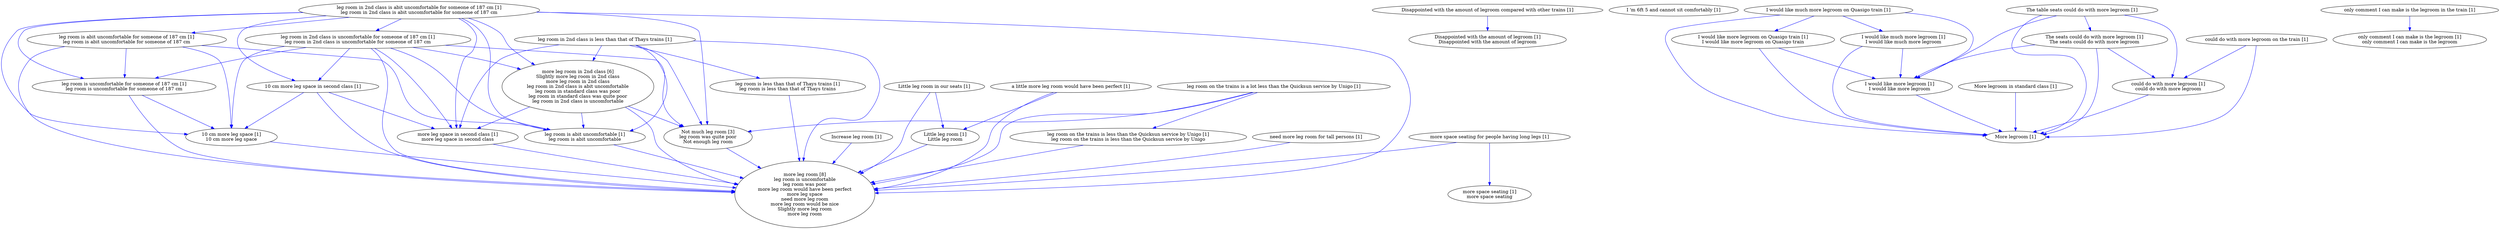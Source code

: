 digraph collapsedGraph {
"Not much leg room [3]\nleg room was quite poor\nNot enough leg room""more leg room in 2nd class [6]\nSlightly more leg room in 2nd class\nmore leg room in 2nd class\nleg room in 2nd class is abit uncomfortable\nleg room in standard class was poor\nleg room in standard class was quite poor\nleg room in 2nd class is uncomfortable""more leg room [8]\nleg room is uncomfortable\nleg room was poor\nmore leg room would have been perfect\nmore leg space\nneed more leg room\nmore leg room would be nice\nSlightly more leg room\nmore leg room""10 cm more leg space in second class [1]""more leg space in second class [1]\nmore leg space in second class""10 cm more leg space [1]\n10 cm more leg space""Disappointed with the amount of legroom compared with other trains [1]""Disappointed with the amount of legroom [1]\nDisappointed with the amount of legroom""I 'm 6ft 5 and cannot sit comfortably [1]""I would like much more legroom on Quasigo train [1]""I would like more legroom on Quasigo train [1]\nI would like more legroom on Quasigo train""I would like more legroom [1]\nI would like more legroom""I would like much more legroom [1]\nI would like much more legroom""Increase leg room [1]""Little leg room in our seats [1]""Little leg room [1]\nLittle leg room""More legroom [1]""More legroom in standard class [1]""The table seats could do with more legroom [1]""The seats could do with more legroom [1]\nThe seats could do with more legroom""a little more leg room would have been perfect [1]""could do with more legroom on the train [1]""could do with more legroom [1]\ncould do with more legroom""leg room in 2nd class is abit uncomfortable for someone of 187 cm [1]\nleg room in 2nd class is abit uncomfortable for someone of 187 cm""leg room is abit uncomfortable for someone of 187 cm [1]\nleg room is abit uncomfortable for someone of 187 cm""leg room is abit uncomfortable [1]\nleg room is abit uncomfortable""leg room is uncomfortable for someone of 187 cm [1]\nleg room is uncomfortable for someone of 187 cm""leg room in 2nd class is uncomfortable for someone of 187 cm [1]\nleg room in 2nd class is uncomfortable for someone of 187 cm""leg room in 2nd class is less than that of Thays trains [1]""leg room is less than that of Thays trains [1]\nleg room is less than that of Thays trains""leg room on the trains is a lot less than the Quicksun service by Unigo [1]""leg room on the trains is less than the Quicksun service by Unigo [1]\nleg room on the trains is less than the Quicksun service by Unigo""more space seating for people having long legs [1]""more space seating [1]\nmore space seating""need more leg room for tall persons [1]""only comment I can make is the legroom in the train [1]""only comment I can make is the legroom [1]\nonly comment I can make is the legroom""10 cm more leg space in second class [1]" -> "more leg space in second class [1]\nmore leg space in second class" [color=blue]
"10 cm more leg space in second class [1]" -> "10 cm more leg space [1]\n10 cm more leg space" [color=blue]
"Disappointed with the amount of legroom compared with other trains [1]" -> "Disappointed with the amount of legroom [1]\nDisappointed with the amount of legroom" [color=blue]
"I would like much more legroom on Quasigo train [1]" -> "I would like more legroom on Quasigo train [1]\nI would like more legroom on Quasigo train" [color=blue]
"I would like more legroom on Quasigo train [1]\nI would like more legroom on Quasigo train" -> "I would like more legroom [1]\nI would like more legroom" [color=blue]
"I would like much more legroom on Quasigo train [1]" -> "I would like much more legroom [1]\nI would like much more legroom" [color=blue]
"I would like much more legroom [1]\nI would like much more legroom" -> "I would like more legroom [1]\nI would like more legroom" [color=blue]
"I would like much more legroom on Quasigo train [1]" -> "I would like more legroom [1]\nI would like more legroom" [color=blue]
"Little leg room in our seats [1]" -> "Little leg room [1]\nLittle leg room" [color=blue]
"I would like much more legroom on Quasigo train [1]" -> "More legroom [1]" [color=blue]
"I would like more legroom on Quasigo train [1]\nI would like more legroom on Quasigo train" -> "More legroom [1]" [color=blue]
"I would like more legroom [1]\nI would like more legroom" -> "More legroom [1]" [color=blue]
"I would like much more legroom [1]\nI would like much more legroom" -> "More legroom [1]" [color=blue]
"More legroom in standard class [1]" -> "More legroom [1]" [color=blue]
"The table seats could do with more legroom [1]" -> "The seats could do with more legroom [1]\nThe seats could do with more legroom" [color=blue]
"The table seats could do with more legroom [1]" -> "I would like more legroom [1]\nI would like more legroom" [color=blue]
"The table seats could do with more legroom [1]" -> "More legroom [1]" [color=blue]
"The seats could do with more legroom [1]\nThe seats could do with more legroom" -> "I would like more legroom [1]\nI would like more legroom" [color=blue]
"The seats could do with more legroom [1]\nThe seats could do with more legroom" -> "More legroom [1]" [color=blue]
"a little more leg room would have been perfect [1]" -> "Little leg room [1]\nLittle leg room" [color=blue]
"a little more leg room would have been perfect [1]" -> "more leg room [8]\nleg room is uncomfortable\nleg room was poor\nmore leg room would have been perfect\nmore leg space\nneed more leg room\nmore leg room would be nice\nSlightly more leg room\nmore leg room" [color=blue]
"could do with more legroom on the train [1]" -> "could do with more legroom [1]\ncould do with more legroom" [color=blue]
"The table seats could do with more legroom [1]" -> "could do with more legroom [1]\ncould do with more legroom" [color=blue]
"The seats could do with more legroom [1]\nThe seats could do with more legroom" -> "could do with more legroom [1]\ncould do with more legroom" [color=blue]
"could do with more legroom on the train [1]" -> "More legroom [1]" [color=blue]
"could do with more legroom [1]\ncould do with more legroom" -> "More legroom [1]" [color=blue]
"leg room in 2nd class is abit uncomfortable for someone of 187 cm [1]\nleg room in 2nd class is abit uncomfortable for someone of 187 cm" -> "leg room is abit uncomfortable for someone of 187 cm [1]\nleg room is abit uncomfortable for someone of 187 cm" [color=blue]
"leg room is abit uncomfortable for someone of 187 cm [1]\nleg room is abit uncomfortable for someone of 187 cm" -> "leg room is abit uncomfortable [1]\nleg room is abit uncomfortable" [color=blue]
"leg room is abit uncomfortable for someone of 187 cm [1]\nleg room is abit uncomfortable for someone of 187 cm" -> "leg room is uncomfortable for someone of 187 cm [1]\nleg room is uncomfortable for someone of 187 cm" [color=blue]
"leg room in 2nd class is abit uncomfortable for someone of 187 cm [1]\nleg room in 2nd class is abit uncomfortable for someone of 187 cm" -> "leg room in 2nd class is uncomfortable for someone of 187 cm [1]\nleg room in 2nd class is uncomfortable for someone of 187 cm" [color=blue]
"leg room in 2nd class is uncomfortable for someone of 187 cm [1]\nleg room in 2nd class is uncomfortable for someone of 187 cm" -> "leg room is uncomfortable for someone of 187 cm [1]\nleg room is uncomfortable for someone of 187 cm" [color=blue]
"leg room in 2nd class is abit uncomfortable for someone of 187 cm [1]\nleg room in 2nd class is abit uncomfortable for someone of 187 cm" -> "leg room is uncomfortable for someone of 187 cm [1]\nleg room is uncomfortable for someone of 187 cm" [color=blue]
"leg room in 2nd class is abit uncomfortable for someone of 187 cm [1]\nleg room in 2nd class is abit uncomfortable for someone of 187 cm" -> "leg room is abit uncomfortable [1]\nleg room is abit uncomfortable" [color=blue]
"Increase leg room [1]" -> "more leg room [8]\nleg room is uncomfortable\nleg room was poor\nmore leg room would have been perfect\nmore leg space\nneed more leg room\nmore leg room would be nice\nSlightly more leg room\nmore leg room" [color=blue]
"Little leg room in our seats [1]" -> "more leg room [8]\nleg room is uncomfortable\nleg room was poor\nmore leg room would have been perfect\nmore leg space\nneed more leg room\nmore leg room would be nice\nSlightly more leg room\nmore leg room" [color=blue]
"Little leg room [1]\nLittle leg room" -> "more leg room [8]\nleg room is uncomfortable\nleg room was poor\nmore leg room would have been perfect\nmore leg space\nneed more leg room\nmore leg room would be nice\nSlightly more leg room\nmore leg room" [color=blue]
"Not much leg room [3]\nleg room was quite poor\nNot enough leg room" -> "more leg room [8]\nleg room is uncomfortable\nleg room was poor\nmore leg room would have been perfect\nmore leg space\nneed more leg room\nmore leg room would be nice\nSlightly more leg room\nmore leg room" [color=blue]
"more leg room in 2nd class [6]\nSlightly more leg room in 2nd class\nmore leg room in 2nd class\nleg room in 2nd class is abit uncomfortable\nleg room in standard class was poor\nleg room in standard class was quite poor\nleg room in 2nd class is uncomfortable" -> "more leg room [8]\nleg room is uncomfortable\nleg room was poor\nmore leg room would have been perfect\nmore leg space\nneed more leg room\nmore leg room would be nice\nSlightly more leg room\nmore leg room" [color=blue]
"leg room in 2nd class is abit uncomfortable for someone of 187 cm [1]\nleg room in 2nd class is abit uncomfortable for someone of 187 cm" -> "10 cm more leg space in second class [1]" [color=blue]
"leg room in 2nd class is abit uncomfortable for someone of 187 cm [1]\nleg room in 2nd class is abit uncomfortable for someone of 187 cm" -> "10 cm more leg space [1]\n10 cm more leg space" [color=blue]
"leg room is abit uncomfortable for someone of 187 cm [1]\nleg room is abit uncomfortable for someone of 187 cm" -> "10 cm more leg space [1]\n10 cm more leg space" [color=blue]
"leg room is uncomfortable for someone of 187 cm [1]\nleg room is uncomfortable for someone of 187 cm" -> "10 cm more leg space [1]\n10 cm more leg space" [color=blue]
"leg room in 2nd class is uncomfortable for someone of 187 cm [1]\nleg room in 2nd class is uncomfortable for someone of 187 cm" -> "10 cm more leg space in second class [1]" [color=blue]
"leg room in 2nd class is uncomfortable for someone of 187 cm [1]\nleg room in 2nd class is uncomfortable for someone of 187 cm" -> "10 cm more leg space [1]\n10 cm more leg space" [color=blue]
"leg room in 2nd class is less than that of Thays trains [1]" -> "leg room is less than that of Thays trains [1]\nleg room is less than that of Thays trains" [color=blue]
"leg room on the trains is a lot less than the Quicksun service by Unigo [1]" -> "leg room on the trains is less than the Quicksun service by Unigo [1]\nleg room on the trains is less than the Quicksun service by Unigo" [color=blue]
"more space seating for people having long legs [1]" -> "more space seating [1]\nmore space seating" [color=blue]
"10 cm more leg space in second class [1]" -> "more leg room [8]\nleg room is uncomfortable\nleg room was poor\nmore leg room would have been perfect\nmore leg space\nneed more leg room\nmore leg room would be nice\nSlightly more leg room\nmore leg room" [color=blue]
"more leg space in second class [1]\nmore leg space in second class" -> "more leg room [8]\nleg room is uncomfortable\nleg room was poor\nmore leg room would have been perfect\nmore leg space\nneed more leg room\nmore leg room would be nice\nSlightly more leg room\nmore leg room" [color=blue]
"10 cm more leg space [1]\n10 cm more leg space" -> "more leg room [8]\nleg room is uncomfortable\nleg room was poor\nmore leg room would have been perfect\nmore leg space\nneed more leg room\nmore leg room would be nice\nSlightly more leg room\nmore leg room" [color=blue]
"leg room in 2nd class is abit uncomfortable for someone of 187 cm [1]\nleg room in 2nd class is abit uncomfortable for someone of 187 cm" -> "more leg room [8]\nleg room is uncomfortable\nleg room was poor\nmore leg room would have been perfect\nmore leg space\nneed more leg room\nmore leg room would be nice\nSlightly more leg room\nmore leg room" [color=blue]
"leg room is abit uncomfortable for someone of 187 cm [1]\nleg room is abit uncomfortable for someone of 187 cm" -> "more leg room [8]\nleg room is uncomfortable\nleg room was poor\nmore leg room would have been perfect\nmore leg space\nneed more leg room\nmore leg room would be nice\nSlightly more leg room\nmore leg room" [color=blue]
"leg room is abit uncomfortable [1]\nleg room is abit uncomfortable" -> "more leg room [8]\nleg room is uncomfortable\nleg room was poor\nmore leg room would have been perfect\nmore leg space\nneed more leg room\nmore leg room would be nice\nSlightly more leg room\nmore leg room" [color=blue]
"leg room is uncomfortable for someone of 187 cm [1]\nleg room is uncomfortable for someone of 187 cm" -> "more leg room [8]\nleg room is uncomfortable\nleg room was poor\nmore leg room would have been perfect\nmore leg space\nneed more leg room\nmore leg room would be nice\nSlightly more leg room\nmore leg room" [color=blue]
"leg room in 2nd class is uncomfortable for someone of 187 cm [1]\nleg room in 2nd class is uncomfortable for someone of 187 cm" -> "more leg room [8]\nleg room is uncomfortable\nleg room was poor\nmore leg room would have been perfect\nmore leg space\nneed more leg room\nmore leg room would be nice\nSlightly more leg room\nmore leg room" [color=blue]
"leg room in 2nd class is less than that of Thays trains [1]" -> "more leg room [8]\nleg room is uncomfortable\nleg room was poor\nmore leg room would have been perfect\nmore leg space\nneed more leg room\nmore leg room would be nice\nSlightly more leg room\nmore leg room" [color=blue]
"leg room is less than that of Thays trains [1]\nleg room is less than that of Thays trains" -> "more leg room [8]\nleg room is uncomfortable\nleg room was poor\nmore leg room would have been perfect\nmore leg space\nneed more leg room\nmore leg room would be nice\nSlightly more leg room\nmore leg room" [color=blue]
"leg room on the trains is a lot less than the Quicksun service by Unigo [1]" -> "more leg room [8]\nleg room is uncomfortable\nleg room was poor\nmore leg room would have been perfect\nmore leg space\nneed more leg room\nmore leg room would be nice\nSlightly more leg room\nmore leg room" [color=blue]
"leg room on the trains is less than the Quicksun service by Unigo [1]\nleg room on the trains is less than the Quicksun service by Unigo" -> "more leg room [8]\nleg room is uncomfortable\nleg room was poor\nmore leg room would have been perfect\nmore leg space\nneed more leg room\nmore leg room would be nice\nSlightly more leg room\nmore leg room" [color=blue]
"more space seating for people having long legs [1]" -> "more leg room [8]\nleg room is uncomfortable\nleg room was poor\nmore leg room would have been perfect\nmore leg space\nneed more leg room\nmore leg room would be nice\nSlightly more leg room\nmore leg room" [color=blue]
"need more leg room for tall persons [1]" -> "more leg room [8]\nleg room is uncomfortable\nleg room was poor\nmore leg room would have been perfect\nmore leg space\nneed more leg room\nmore leg room would be nice\nSlightly more leg room\nmore leg room" [color=blue]
"only comment I can make is the legroom in the train [1]" -> "only comment I can make is the legroom [1]\nonly comment I can make is the legroom" [color=blue]
"more leg room in 2nd class [6]\nSlightly more leg room in 2nd class\nmore leg room in 2nd class\nleg room in 2nd class is abit uncomfortable\nleg room in standard class was poor\nleg room in standard class was quite poor\nleg room in 2nd class is uncomfortable" -> "Not much leg room [3]\nleg room was quite poor\nNot enough leg room" [color=blue]
"leg room in 2nd class is abit uncomfortable for someone of 187 cm [1]\nleg room in 2nd class is abit uncomfortable for someone of 187 cm" -> "Not much leg room [3]\nleg room was quite poor\nNot enough leg room" [color=blue]
"leg room in 2nd class is abit uncomfortable for someone of 187 cm [1]\nleg room in 2nd class is abit uncomfortable for someone of 187 cm" -> "more leg room in 2nd class [6]\nSlightly more leg room in 2nd class\nmore leg room in 2nd class\nleg room in 2nd class is abit uncomfortable\nleg room in standard class was poor\nleg room in standard class was quite poor\nleg room in 2nd class is uncomfortable" [color=blue]
"leg room in 2nd class is abit uncomfortable for someone of 187 cm [1]\nleg room in 2nd class is abit uncomfortable for someone of 187 cm" -> "more leg space in second class [1]\nmore leg space in second class" [color=blue]
"more leg room in 2nd class [6]\nSlightly more leg room in 2nd class\nmore leg room in 2nd class\nleg room in 2nd class is abit uncomfortable\nleg room in standard class was poor\nleg room in standard class was quite poor\nleg room in 2nd class is uncomfortable" -> "more leg space in second class [1]\nmore leg space in second class" [color=blue]
"more leg room in 2nd class [6]\nSlightly more leg room in 2nd class\nmore leg room in 2nd class\nleg room in 2nd class is abit uncomfortable\nleg room in standard class was poor\nleg room in standard class was quite poor\nleg room in 2nd class is uncomfortable" -> "leg room is abit uncomfortable [1]\nleg room is abit uncomfortable" [color=blue]
"leg room in 2nd class is uncomfortable for someone of 187 cm [1]\nleg room in 2nd class is uncomfortable for someone of 187 cm" -> "Not much leg room [3]\nleg room was quite poor\nNot enough leg room" [color=blue]
"leg room in 2nd class is uncomfortable for someone of 187 cm [1]\nleg room in 2nd class is uncomfortable for someone of 187 cm" -> "leg room is abit uncomfortable [1]\nleg room is abit uncomfortable" [color=blue]
"leg room in 2nd class is uncomfortable for someone of 187 cm [1]\nleg room in 2nd class is uncomfortable for someone of 187 cm" -> "more leg room in 2nd class [6]\nSlightly more leg room in 2nd class\nmore leg room in 2nd class\nleg room in 2nd class is abit uncomfortable\nleg room in standard class was poor\nleg room in standard class was quite poor\nleg room in 2nd class is uncomfortable" [color=blue]
"leg room in 2nd class is uncomfortable for someone of 187 cm [1]\nleg room in 2nd class is uncomfortable for someone of 187 cm" -> "more leg space in second class [1]\nmore leg space in second class" [color=blue]
"leg room in 2nd class is less than that of Thays trains [1]" -> "Not much leg room [3]\nleg room was quite poor\nNot enough leg room" [color=blue]
"leg room in 2nd class is less than that of Thays trains [1]" -> "leg room is abit uncomfortable [1]\nleg room is abit uncomfortable" [color=blue]
"leg room in 2nd class is less than that of Thays trains [1]" -> "more leg room in 2nd class [6]\nSlightly more leg room in 2nd class\nmore leg room in 2nd class\nleg room in 2nd class is abit uncomfortable\nleg room in standard class was poor\nleg room in standard class was quite poor\nleg room in 2nd class is uncomfortable" [color=blue]
"leg room in 2nd class is less than that of Thays trains [1]" -> "more leg space in second class [1]\nmore leg space in second class" [color=blue]
"leg room on the trains is a lot less than the Quicksun service by Unigo [1]" -> "Not much leg room [3]\nleg room was quite poor\nNot enough leg room" [color=blue]
}